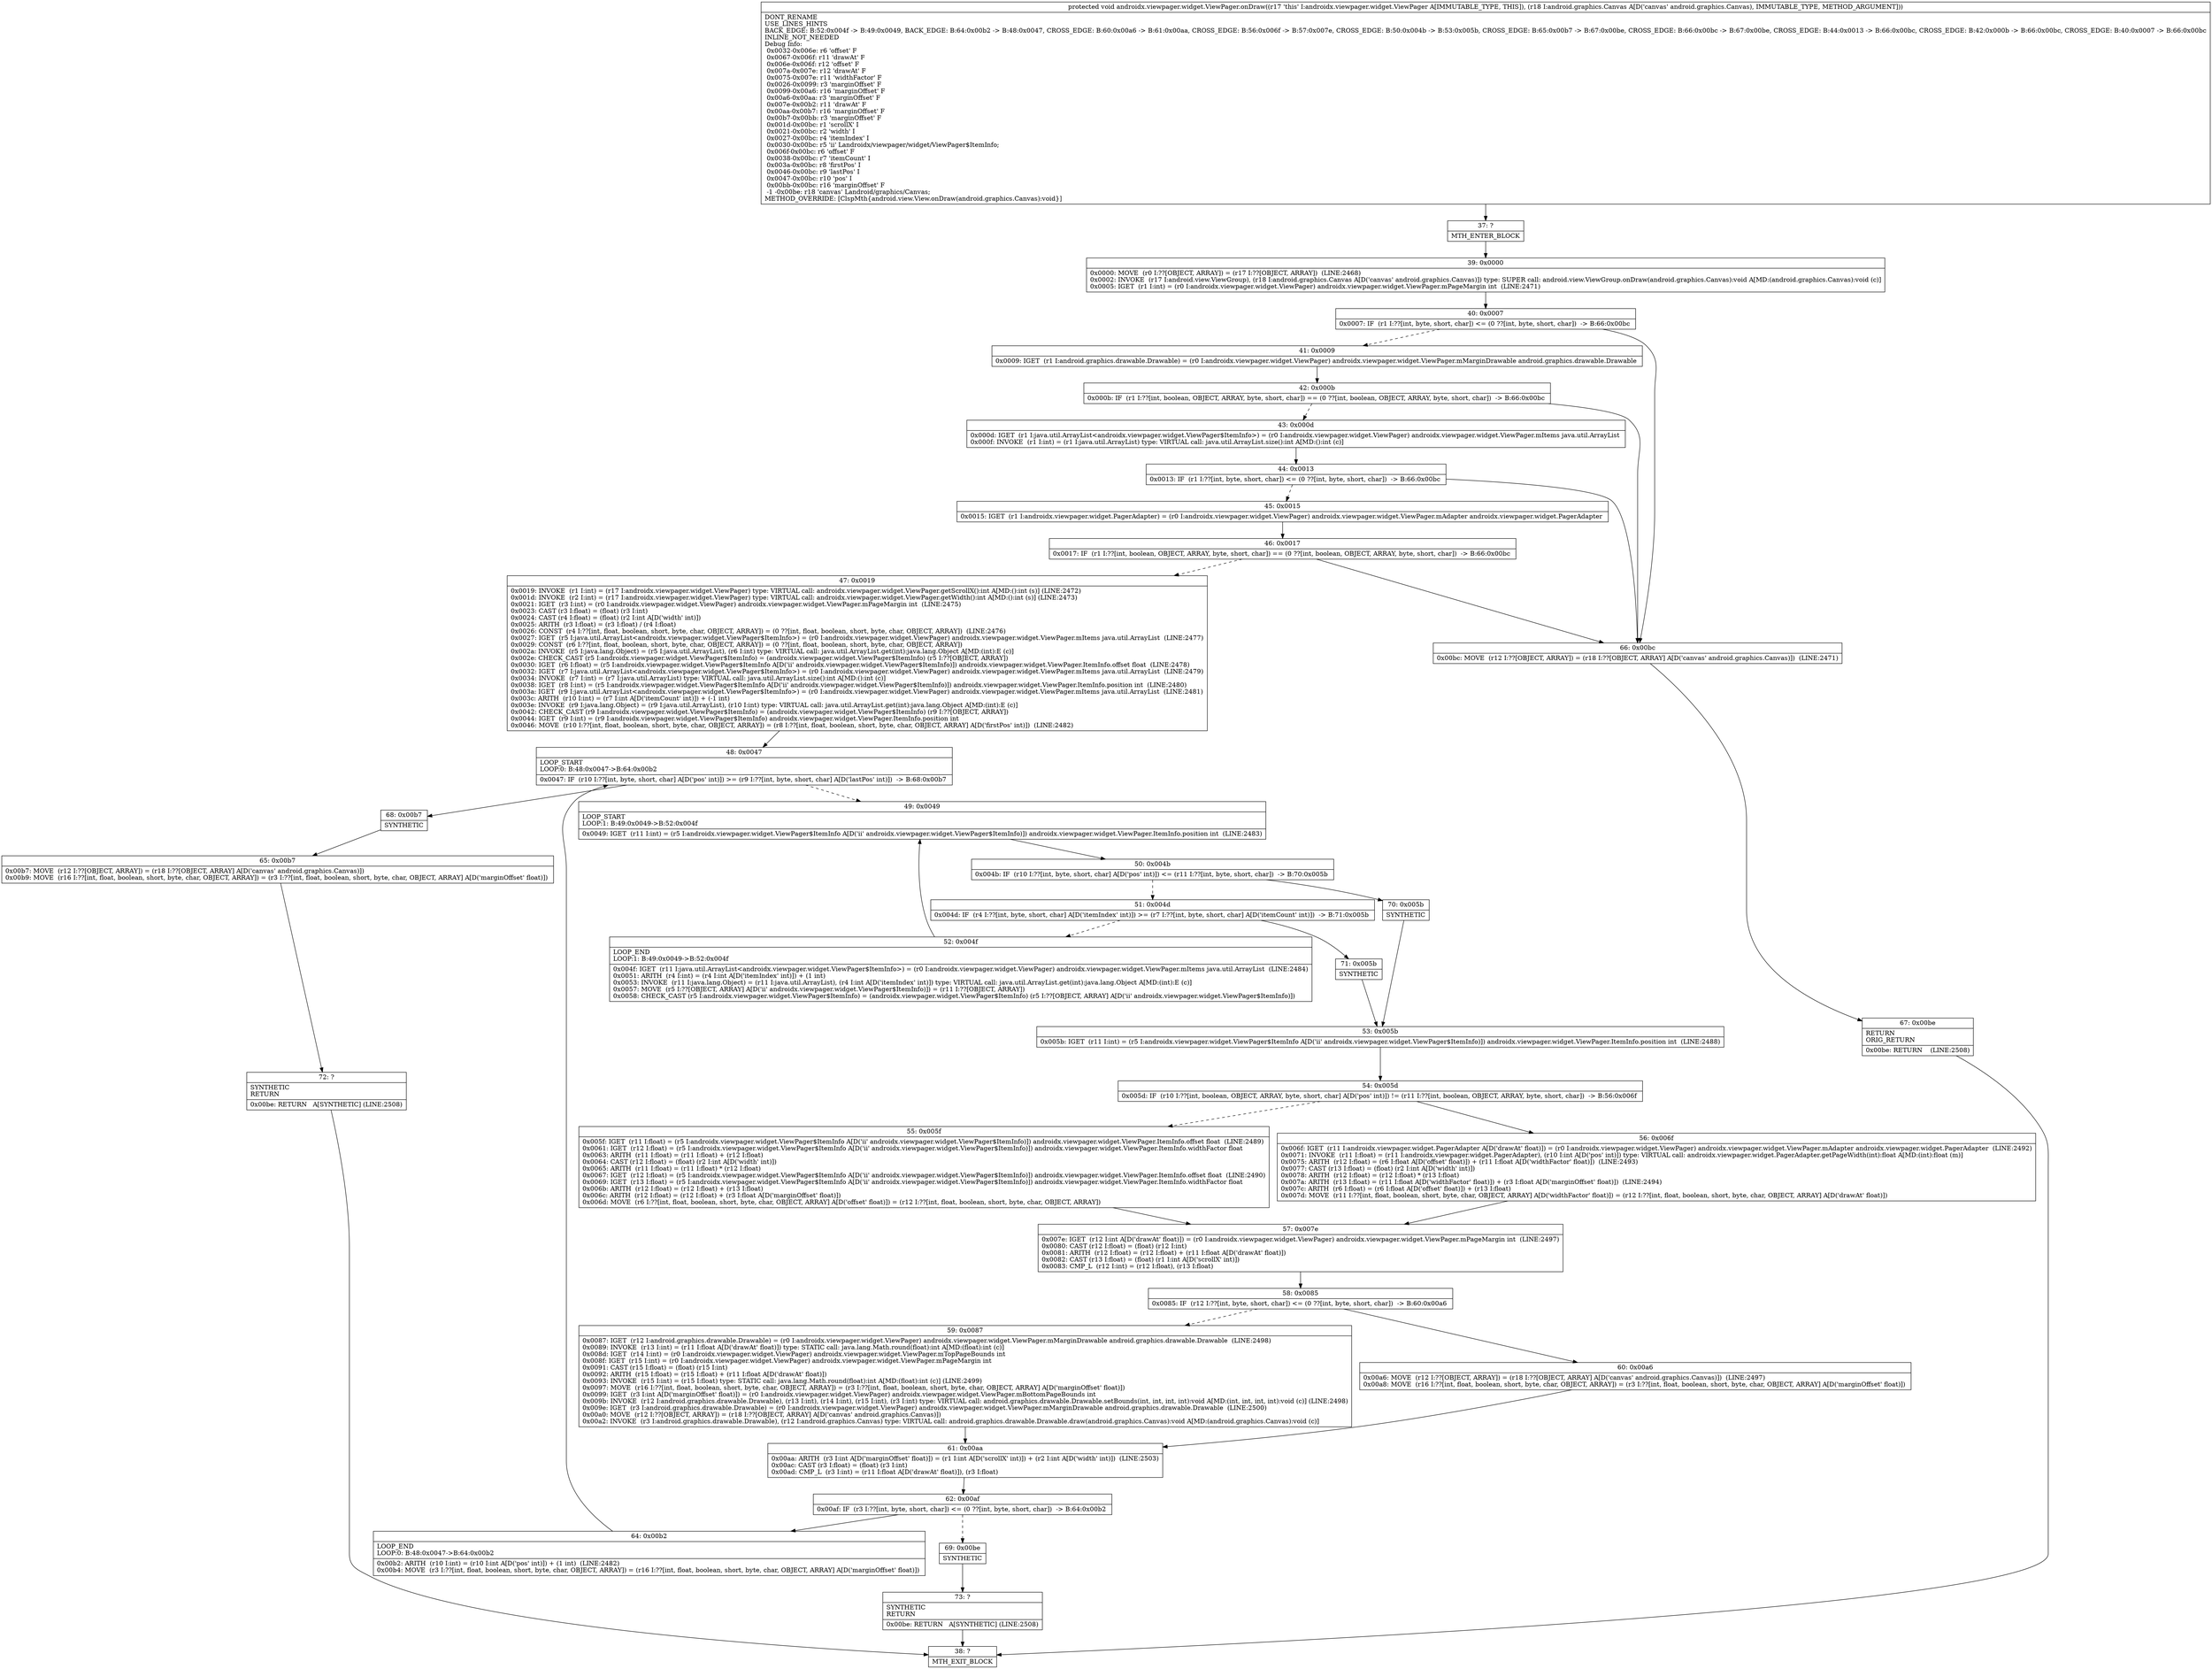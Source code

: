 digraph "CFG forandroidx.viewpager.widget.ViewPager.onDraw(Landroid\/graphics\/Canvas;)V" {
Node_37 [shape=record,label="{37\:\ ?|MTH_ENTER_BLOCK\l}"];
Node_39 [shape=record,label="{39\:\ 0x0000|0x0000: MOVE  (r0 I:??[OBJECT, ARRAY]) = (r17 I:??[OBJECT, ARRAY])  (LINE:2468)\l0x0002: INVOKE  (r17 I:android.view.ViewGroup), (r18 I:android.graphics.Canvas A[D('canvas' android.graphics.Canvas)]) type: SUPER call: android.view.ViewGroup.onDraw(android.graphics.Canvas):void A[MD:(android.graphics.Canvas):void (c)]\l0x0005: IGET  (r1 I:int) = (r0 I:androidx.viewpager.widget.ViewPager) androidx.viewpager.widget.ViewPager.mPageMargin int  (LINE:2471)\l}"];
Node_40 [shape=record,label="{40\:\ 0x0007|0x0007: IF  (r1 I:??[int, byte, short, char]) \<= (0 ??[int, byte, short, char])  \-\> B:66:0x00bc \l}"];
Node_41 [shape=record,label="{41\:\ 0x0009|0x0009: IGET  (r1 I:android.graphics.drawable.Drawable) = (r0 I:androidx.viewpager.widget.ViewPager) androidx.viewpager.widget.ViewPager.mMarginDrawable android.graphics.drawable.Drawable \l}"];
Node_42 [shape=record,label="{42\:\ 0x000b|0x000b: IF  (r1 I:??[int, boolean, OBJECT, ARRAY, byte, short, char]) == (0 ??[int, boolean, OBJECT, ARRAY, byte, short, char])  \-\> B:66:0x00bc \l}"];
Node_43 [shape=record,label="{43\:\ 0x000d|0x000d: IGET  (r1 I:java.util.ArrayList\<androidx.viewpager.widget.ViewPager$ItemInfo\>) = (r0 I:androidx.viewpager.widget.ViewPager) androidx.viewpager.widget.ViewPager.mItems java.util.ArrayList \l0x000f: INVOKE  (r1 I:int) = (r1 I:java.util.ArrayList) type: VIRTUAL call: java.util.ArrayList.size():int A[MD:():int (c)]\l}"];
Node_44 [shape=record,label="{44\:\ 0x0013|0x0013: IF  (r1 I:??[int, byte, short, char]) \<= (0 ??[int, byte, short, char])  \-\> B:66:0x00bc \l}"];
Node_45 [shape=record,label="{45\:\ 0x0015|0x0015: IGET  (r1 I:androidx.viewpager.widget.PagerAdapter) = (r0 I:androidx.viewpager.widget.ViewPager) androidx.viewpager.widget.ViewPager.mAdapter androidx.viewpager.widget.PagerAdapter \l}"];
Node_46 [shape=record,label="{46\:\ 0x0017|0x0017: IF  (r1 I:??[int, boolean, OBJECT, ARRAY, byte, short, char]) == (0 ??[int, boolean, OBJECT, ARRAY, byte, short, char])  \-\> B:66:0x00bc \l}"];
Node_47 [shape=record,label="{47\:\ 0x0019|0x0019: INVOKE  (r1 I:int) = (r17 I:androidx.viewpager.widget.ViewPager) type: VIRTUAL call: androidx.viewpager.widget.ViewPager.getScrollX():int A[MD:():int (s)] (LINE:2472)\l0x001d: INVOKE  (r2 I:int) = (r17 I:androidx.viewpager.widget.ViewPager) type: VIRTUAL call: androidx.viewpager.widget.ViewPager.getWidth():int A[MD:():int (s)] (LINE:2473)\l0x0021: IGET  (r3 I:int) = (r0 I:androidx.viewpager.widget.ViewPager) androidx.viewpager.widget.ViewPager.mPageMargin int  (LINE:2475)\l0x0023: CAST (r3 I:float) = (float) (r3 I:int) \l0x0024: CAST (r4 I:float) = (float) (r2 I:int A[D('width' int)]) \l0x0025: ARITH  (r3 I:float) = (r3 I:float) \/ (r4 I:float) \l0x0026: CONST  (r4 I:??[int, float, boolean, short, byte, char, OBJECT, ARRAY]) = (0 ??[int, float, boolean, short, byte, char, OBJECT, ARRAY])  (LINE:2476)\l0x0027: IGET  (r5 I:java.util.ArrayList\<androidx.viewpager.widget.ViewPager$ItemInfo\>) = (r0 I:androidx.viewpager.widget.ViewPager) androidx.viewpager.widget.ViewPager.mItems java.util.ArrayList  (LINE:2477)\l0x0029: CONST  (r6 I:??[int, float, boolean, short, byte, char, OBJECT, ARRAY]) = (0 ??[int, float, boolean, short, byte, char, OBJECT, ARRAY]) \l0x002a: INVOKE  (r5 I:java.lang.Object) = (r5 I:java.util.ArrayList), (r6 I:int) type: VIRTUAL call: java.util.ArrayList.get(int):java.lang.Object A[MD:(int):E (c)]\l0x002e: CHECK_CAST (r5 I:androidx.viewpager.widget.ViewPager$ItemInfo) = (androidx.viewpager.widget.ViewPager$ItemInfo) (r5 I:??[OBJECT, ARRAY]) \l0x0030: IGET  (r6 I:float) = (r5 I:androidx.viewpager.widget.ViewPager$ItemInfo A[D('ii' androidx.viewpager.widget.ViewPager$ItemInfo)]) androidx.viewpager.widget.ViewPager.ItemInfo.offset float  (LINE:2478)\l0x0032: IGET  (r7 I:java.util.ArrayList\<androidx.viewpager.widget.ViewPager$ItemInfo\>) = (r0 I:androidx.viewpager.widget.ViewPager) androidx.viewpager.widget.ViewPager.mItems java.util.ArrayList  (LINE:2479)\l0x0034: INVOKE  (r7 I:int) = (r7 I:java.util.ArrayList) type: VIRTUAL call: java.util.ArrayList.size():int A[MD:():int (c)]\l0x0038: IGET  (r8 I:int) = (r5 I:androidx.viewpager.widget.ViewPager$ItemInfo A[D('ii' androidx.viewpager.widget.ViewPager$ItemInfo)]) androidx.viewpager.widget.ViewPager.ItemInfo.position int  (LINE:2480)\l0x003a: IGET  (r9 I:java.util.ArrayList\<androidx.viewpager.widget.ViewPager$ItemInfo\>) = (r0 I:androidx.viewpager.widget.ViewPager) androidx.viewpager.widget.ViewPager.mItems java.util.ArrayList  (LINE:2481)\l0x003c: ARITH  (r10 I:int) = (r7 I:int A[D('itemCount' int)]) + (\-1 int) \l0x003e: INVOKE  (r9 I:java.lang.Object) = (r9 I:java.util.ArrayList), (r10 I:int) type: VIRTUAL call: java.util.ArrayList.get(int):java.lang.Object A[MD:(int):E (c)]\l0x0042: CHECK_CAST (r9 I:androidx.viewpager.widget.ViewPager$ItemInfo) = (androidx.viewpager.widget.ViewPager$ItemInfo) (r9 I:??[OBJECT, ARRAY]) \l0x0044: IGET  (r9 I:int) = (r9 I:androidx.viewpager.widget.ViewPager$ItemInfo) androidx.viewpager.widget.ViewPager.ItemInfo.position int \l0x0046: MOVE  (r10 I:??[int, float, boolean, short, byte, char, OBJECT, ARRAY]) = (r8 I:??[int, float, boolean, short, byte, char, OBJECT, ARRAY] A[D('firstPos' int)])  (LINE:2482)\l}"];
Node_48 [shape=record,label="{48\:\ 0x0047|LOOP_START\lLOOP:0: B:48:0x0047\-\>B:64:0x00b2\l|0x0047: IF  (r10 I:??[int, byte, short, char] A[D('pos' int)]) \>= (r9 I:??[int, byte, short, char] A[D('lastPos' int)])  \-\> B:68:0x00b7 \l}"];
Node_49 [shape=record,label="{49\:\ 0x0049|LOOP_START\lLOOP:1: B:49:0x0049\-\>B:52:0x004f\l|0x0049: IGET  (r11 I:int) = (r5 I:androidx.viewpager.widget.ViewPager$ItemInfo A[D('ii' androidx.viewpager.widget.ViewPager$ItemInfo)]) androidx.viewpager.widget.ViewPager.ItemInfo.position int  (LINE:2483)\l}"];
Node_50 [shape=record,label="{50\:\ 0x004b|0x004b: IF  (r10 I:??[int, byte, short, char] A[D('pos' int)]) \<= (r11 I:??[int, byte, short, char])  \-\> B:70:0x005b \l}"];
Node_51 [shape=record,label="{51\:\ 0x004d|0x004d: IF  (r4 I:??[int, byte, short, char] A[D('itemIndex' int)]) \>= (r7 I:??[int, byte, short, char] A[D('itemCount' int)])  \-\> B:71:0x005b \l}"];
Node_52 [shape=record,label="{52\:\ 0x004f|LOOP_END\lLOOP:1: B:49:0x0049\-\>B:52:0x004f\l|0x004f: IGET  (r11 I:java.util.ArrayList\<androidx.viewpager.widget.ViewPager$ItemInfo\>) = (r0 I:androidx.viewpager.widget.ViewPager) androidx.viewpager.widget.ViewPager.mItems java.util.ArrayList  (LINE:2484)\l0x0051: ARITH  (r4 I:int) = (r4 I:int A[D('itemIndex' int)]) + (1 int) \l0x0053: INVOKE  (r11 I:java.lang.Object) = (r11 I:java.util.ArrayList), (r4 I:int A[D('itemIndex' int)]) type: VIRTUAL call: java.util.ArrayList.get(int):java.lang.Object A[MD:(int):E (c)]\l0x0057: MOVE  (r5 I:??[OBJECT, ARRAY] A[D('ii' androidx.viewpager.widget.ViewPager$ItemInfo)]) = (r11 I:??[OBJECT, ARRAY]) \l0x0058: CHECK_CAST (r5 I:androidx.viewpager.widget.ViewPager$ItemInfo) = (androidx.viewpager.widget.ViewPager$ItemInfo) (r5 I:??[OBJECT, ARRAY] A[D('ii' androidx.viewpager.widget.ViewPager$ItemInfo)]) \l}"];
Node_71 [shape=record,label="{71\:\ 0x005b|SYNTHETIC\l}"];
Node_53 [shape=record,label="{53\:\ 0x005b|0x005b: IGET  (r11 I:int) = (r5 I:androidx.viewpager.widget.ViewPager$ItemInfo A[D('ii' androidx.viewpager.widget.ViewPager$ItemInfo)]) androidx.viewpager.widget.ViewPager.ItemInfo.position int  (LINE:2488)\l}"];
Node_54 [shape=record,label="{54\:\ 0x005d|0x005d: IF  (r10 I:??[int, boolean, OBJECT, ARRAY, byte, short, char] A[D('pos' int)]) != (r11 I:??[int, boolean, OBJECT, ARRAY, byte, short, char])  \-\> B:56:0x006f \l}"];
Node_55 [shape=record,label="{55\:\ 0x005f|0x005f: IGET  (r11 I:float) = (r5 I:androidx.viewpager.widget.ViewPager$ItemInfo A[D('ii' androidx.viewpager.widget.ViewPager$ItemInfo)]) androidx.viewpager.widget.ViewPager.ItemInfo.offset float  (LINE:2489)\l0x0061: IGET  (r12 I:float) = (r5 I:androidx.viewpager.widget.ViewPager$ItemInfo A[D('ii' androidx.viewpager.widget.ViewPager$ItemInfo)]) androidx.viewpager.widget.ViewPager.ItemInfo.widthFactor float \l0x0063: ARITH  (r11 I:float) = (r11 I:float) + (r12 I:float) \l0x0064: CAST (r12 I:float) = (float) (r2 I:int A[D('width' int)]) \l0x0065: ARITH  (r11 I:float) = (r11 I:float) * (r12 I:float) \l0x0067: IGET  (r12 I:float) = (r5 I:androidx.viewpager.widget.ViewPager$ItemInfo A[D('ii' androidx.viewpager.widget.ViewPager$ItemInfo)]) androidx.viewpager.widget.ViewPager.ItemInfo.offset float  (LINE:2490)\l0x0069: IGET  (r13 I:float) = (r5 I:androidx.viewpager.widget.ViewPager$ItemInfo A[D('ii' androidx.viewpager.widget.ViewPager$ItemInfo)]) androidx.viewpager.widget.ViewPager.ItemInfo.widthFactor float \l0x006b: ARITH  (r12 I:float) = (r12 I:float) + (r13 I:float) \l0x006c: ARITH  (r12 I:float) = (r12 I:float) + (r3 I:float A[D('marginOffset' float)]) \l0x006d: MOVE  (r6 I:??[int, float, boolean, short, byte, char, OBJECT, ARRAY] A[D('offset' float)]) = (r12 I:??[int, float, boolean, short, byte, char, OBJECT, ARRAY]) \l}"];
Node_57 [shape=record,label="{57\:\ 0x007e|0x007e: IGET  (r12 I:int A[D('drawAt' float)]) = (r0 I:androidx.viewpager.widget.ViewPager) androidx.viewpager.widget.ViewPager.mPageMargin int  (LINE:2497)\l0x0080: CAST (r12 I:float) = (float) (r12 I:int) \l0x0081: ARITH  (r12 I:float) = (r12 I:float) + (r11 I:float A[D('drawAt' float)]) \l0x0082: CAST (r13 I:float) = (float) (r1 I:int A[D('scrollX' int)]) \l0x0083: CMP_L  (r12 I:int) = (r12 I:float), (r13 I:float) \l}"];
Node_58 [shape=record,label="{58\:\ 0x0085|0x0085: IF  (r12 I:??[int, byte, short, char]) \<= (0 ??[int, byte, short, char])  \-\> B:60:0x00a6 \l}"];
Node_59 [shape=record,label="{59\:\ 0x0087|0x0087: IGET  (r12 I:android.graphics.drawable.Drawable) = (r0 I:androidx.viewpager.widget.ViewPager) androidx.viewpager.widget.ViewPager.mMarginDrawable android.graphics.drawable.Drawable  (LINE:2498)\l0x0089: INVOKE  (r13 I:int) = (r11 I:float A[D('drawAt' float)]) type: STATIC call: java.lang.Math.round(float):int A[MD:(float):int (c)]\l0x008d: IGET  (r14 I:int) = (r0 I:androidx.viewpager.widget.ViewPager) androidx.viewpager.widget.ViewPager.mTopPageBounds int \l0x008f: IGET  (r15 I:int) = (r0 I:androidx.viewpager.widget.ViewPager) androidx.viewpager.widget.ViewPager.mPageMargin int \l0x0091: CAST (r15 I:float) = (float) (r15 I:int) \l0x0092: ARITH  (r15 I:float) = (r15 I:float) + (r11 I:float A[D('drawAt' float)]) \l0x0093: INVOKE  (r15 I:int) = (r15 I:float) type: STATIC call: java.lang.Math.round(float):int A[MD:(float):int (c)] (LINE:2499)\l0x0097: MOVE  (r16 I:??[int, float, boolean, short, byte, char, OBJECT, ARRAY]) = (r3 I:??[int, float, boolean, short, byte, char, OBJECT, ARRAY] A[D('marginOffset' float)]) \l0x0099: IGET  (r3 I:int A[D('marginOffset' float)]) = (r0 I:androidx.viewpager.widget.ViewPager) androidx.viewpager.widget.ViewPager.mBottomPageBounds int \l0x009b: INVOKE  (r12 I:android.graphics.drawable.Drawable), (r13 I:int), (r14 I:int), (r15 I:int), (r3 I:int) type: VIRTUAL call: android.graphics.drawable.Drawable.setBounds(int, int, int, int):void A[MD:(int, int, int, int):void (c)] (LINE:2498)\l0x009e: IGET  (r3 I:android.graphics.drawable.Drawable) = (r0 I:androidx.viewpager.widget.ViewPager) androidx.viewpager.widget.ViewPager.mMarginDrawable android.graphics.drawable.Drawable  (LINE:2500)\l0x00a0: MOVE  (r12 I:??[OBJECT, ARRAY]) = (r18 I:??[OBJECT, ARRAY] A[D('canvas' android.graphics.Canvas)]) \l0x00a2: INVOKE  (r3 I:android.graphics.drawable.Drawable), (r12 I:android.graphics.Canvas) type: VIRTUAL call: android.graphics.drawable.Drawable.draw(android.graphics.Canvas):void A[MD:(android.graphics.Canvas):void (c)]\l}"];
Node_61 [shape=record,label="{61\:\ 0x00aa|0x00aa: ARITH  (r3 I:int A[D('marginOffset' float)]) = (r1 I:int A[D('scrollX' int)]) + (r2 I:int A[D('width' int)])  (LINE:2503)\l0x00ac: CAST (r3 I:float) = (float) (r3 I:int) \l0x00ad: CMP_L  (r3 I:int) = (r11 I:float A[D('drawAt' float)]), (r3 I:float) \l}"];
Node_62 [shape=record,label="{62\:\ 0x00af|0x00af: IF  (r3 I:??[int, byte, short, char]) \<= (0 ??[int, byte, short, char])  \-\> B:64:0x00b2 \l}"];
Node_64 [shape=record,label="{64\:\ 0x00b2|LOOP_END\lLOOP:0: B:48:0x0047\-\>B:64:0x00b2\l|0x00b2: ARITH  (r10 I:int) = (r10 I:int A[D('pos' int)]) + (1 int)  (LINE:2482)\l0x00b4: MOVE  (r3 I:??[int, float, boolean, short, byte, char, OBJECT, ARRAY]) = (r16 I:??[int, float, boolean, short, byte, char, OBJECT, ARRAY] A[D('marginOffset' float)]) \l}"];
Node_69 [shape=record,label="{69\:\ 0x00be|SYNTHETIC\l}"];
Node_73 [shape=record,label="{73\:\ ?|SYNTHETIC\lRETURN\l|0x00be: RETURN   A[SYNTHETIC] (LINE:2508)\l}"];
Node_38 [shape=record,label="{38\:\ ?|MTH_EXIT_BLOCK\l}"];
Node_60 [shape=record,label="{60\:\ 0x00a6|0x00a6: MOVE  (r12 I:??[OBJECT, ARRAY]) = (r18 I:??[OBJECT, ARRAY] A[D('canvas' android.graphics.Canvas)])  (LINE:2497)\l0x00a8: MOVE  (r16 I:??[int, float, boolean, short, byte, char, OBJECT, ARRAY]) = (r3 I:??[int, float, boolean, short, byte, char, OBJECT, ARRAY] A[D('marginOffset' float)]) \l}"];
Node_56 [shape=record,label="{56\:\ 0x006f|0x006f: IGET  (r11 I:androidx.viewpager.widget.PagerAdapter A[D('drawAt' float)]) = (r0 I:androidx.viewpager.widget.ViewPager) androidx.viewpager.widget.ViewPager.mAdapter androidx.viewpager.widget.PagerAdapter  (LINE:2492)\l0x0071: INVOKE  (r11 I:float) = (r11 I:androidx.viewpager.widget.PagerAdapter), (r10 I:int A[D('pos' int)]) type: VIRTUAL call: androidx.viewpager.widget.PagerAdapter.getPageWidth(int):float A[MD:(int):float (m)]\l0x0075: ARITH  (r12 I:float) = (r6 I:float A[D('offset' float)]) + (r11 I:float A[D('widthFactor' float)])  (LINE:2493)\l0x0077: CAST (r13 I:float) = (float) (r2 I:int A[D('width' int)]) \l0x0078: ARITH  (r12 I:float) = (r12 I:float) * (r13 I:float) \l0x007a: ARITH  (r13 I:float) = (r11 I:float A[D('widthFactor' float)]) + (r3 I:float A[D('marginOffset' float)])  (LINE:2494)\l0x007c: ARITH  (r6 I:float) = (r6 I:float A[D('offset' float)]) + (r13 I:float) \l0x007d: MOVE  (r11 I:??[int, float, boolean, short, byte, char, OBJECT, ARRAY] A[D('widthFactor' float)]) = (r12 I:??[int, float, boolean, short, byte, char, OBJECT, ARRAY] A[D('drawAt' float)]) \l}"];
Node_70 [shape=record,label="{70\:\ 0x005b|SYNTHETIC\l}"];
Node_68 [shape=record,label="{68\:\ 0x00b7|SYNTHETIC\l}"];
Node_65 [shape=record,label="{65\:\ 0x00b7|0x00b7: MOVE  (r12 I:??[OBJECT, ARRAY]) = (r18 I:??[OBJECT, ARRAY] A[D('canvas' android.graphics.Canvas)]) \l0x00b9: MOVE  (r16 I:??[int, float, boolean, short, byte, char, OBJECT, ARRAY]) = (r3 I:??[int, float, boolean, short, byte, char, OBJECT, ARRAY] A[D('marginOffset' float)]) \l}"];
Node_72 [shape=record,label="{72\:\ ?|SYNTHETIC\lRETURN\l|0x00be: RETURN   A[SYNTHETIC] (LINE:2508)\l}"];
Node_66 [shape=record,label="{66\:\ 0x00bc|0x00bc: MOVE  (r12 I:??[OBJECT, ARRAY]) = (r18 I:??[OBJECT, ARRAY] A[D('canvas' android.graphics.Canvas)])  (LINE:2471)\l}"];
Node_67 [shape=record,label="{67\:\ 0x00be|RETURN\lORIG_RETURN\l|0x00be: RETURN    (LINE:2508)\l}"];
MethodNode[shape=record,label="{protected void androidx.viewpager.widget.ViewPager.onDraw((r17 'this' I:androidx.viewpager.widget.ViewPager A[IMMUTABLE_TYPE, THIS]), (r18 I:android.graphics.Canvas A[D('canvas' android.graphics.Canvas), IMMUTABLE_TYPE, METHOD_ARGUMENT]))  | DONT_RENAME\lUSE_LINES_HINTS\lBACK_EDGE: B:52:0x004f \-\> B:49:0x0049, BACK_EDGE: B:64:0x00b2 \-\> B:48:0x0047, CROSS_EDGE: B:60:0x00a6 \-\> B:61:0x00aa, CROSS_EDGE: B:56:0x006f \-\> B:57:0x007e, CROSS_EDGE: B:50:0x004b \-\> B:53:0x005b, CROSS_EDGE: B:65:0x00b7 \-\> B:67:0x00be, CROSS_EDGE: B:66:0x00bc \-\> B:67:0x00be, CROSS_EDGE: B:44:0x0013 \-\> B:66:0x00bc, CROSS_EDGE: B:42:0x000b \-\> B:66:0x00bc, CROSS_EDGE: B:40:0x0007 \-\> B:66:0x00bc\lINLINE_NOT_NEEDED\lDebug Info:\l  0x0032\-0x006e: r6 'offset' F\l  0x0067\-0x006f: r11 'drawAt' F\l  0x006e\-0x006f: r12 'offset' F\l  0x007a\-0x007e: r12 'drawAt' F\l  0x0075\-0x007e: r11 'widthFactor' F\l  0x0026\-0x0099: r3 'marginOffset' F\l  0x0099\-0x00a6: r16 'marginOffset' F\l  0x00a6\-0x00aa: r3 'marginOffset' F\l  0x007e\-0x00b2: r11 'drawAt' F\l  0x00aa\-0x00b7: r16 'marginOffset' F\l  0x00b7\-0x00bb: r3 'marginOffset' F\l  0x001d\-0x00bc: r1 'scrollX' I\l  0x0021\-0x00bc: r2 'width' I\l  0x0027\-0x00bc: r4 'itemIndex' I\l  0x0030\-0x00bc: r5 'ii' Landroidx\/viewpager\/widget\/ViewPager$ItemInfo;\l  0x006f\-0x00bc: r6 'offset' F\l  0x0038\-0x00bc: r7 'itemCount' I\l  0x003a\-0x00bc: r8 'firstPos' I\l  0x0046\-0x00bc: r9 'lastPos' I\l  0x0047\-0x00bc: r10 'pos' I\l  0x00bb\-0x00bc: r16 'marginOffset' F\l  \-1 \-0x00be: r18 'canvas' Landroid\/graphics\/Canvas;\lMETHOD_OVERRIDE: [ClspMth\{android.view.View.onDraw(android.graphics.Canvas):void\}]\l}"];
MethodNode -> Node_37;Node_37 -> Node_39;
Node_39 -> Node_40;
Node_40 -> Node_41[style=dashed];
Node_40 -> Node_66;
Node_41 -> Node_42;
Node_42 -> Node_43[style=dashed];
Node_42 -> Node_66;
Node_43 -> Node_44;
Node_44 -> Node_45[style=dashed];
Node_44 -> Node_66;
Node_45 -> Node_46;
Node_46 -> Node_47[style=dashed];
Node_46 -> Node_66;
Node_47 -> Node_48;
Node_48 -> Node_49[style=dashed];
Node_48 -> Node_68;
Node_49 -> Node_50;
Node_50 -> Node_51[style=dashed];
Node_50 -> Node_70;
Node_51 -> Node_52[style=dashed];
Node_51 -> Node_71;
Node_52 -> Node_49;
Node_71 -> Node_53;
Node_53 -> Node_54;
Node_54 -> Node_55[style=dashed];
Node_54 -> Node_56;
Node_55 -> Node_57;
Node_57 -> Node_58;
Node_58 -> Node_59[style=dashed];
Node_58 -> Node_60;
Node_59 -> Node_61;
Node_61 -> Node_62;
Node_62 -> Node_64;
Node_62 -> Node_69[style=dashed];
Node_64 -> Node_48;
Node_69 -> Node_73;
Node_73 -> Node_38;
Node_60 -> Node_61;
Node_56 -> Node_57;
Node_70 -> Node_53;
Node_68 -> Node_65;
Node_65 -> Node_72;
Node_72 -> Node_38;
Node_66 -> Node_67;
Node_67 -> Node_38;
}

